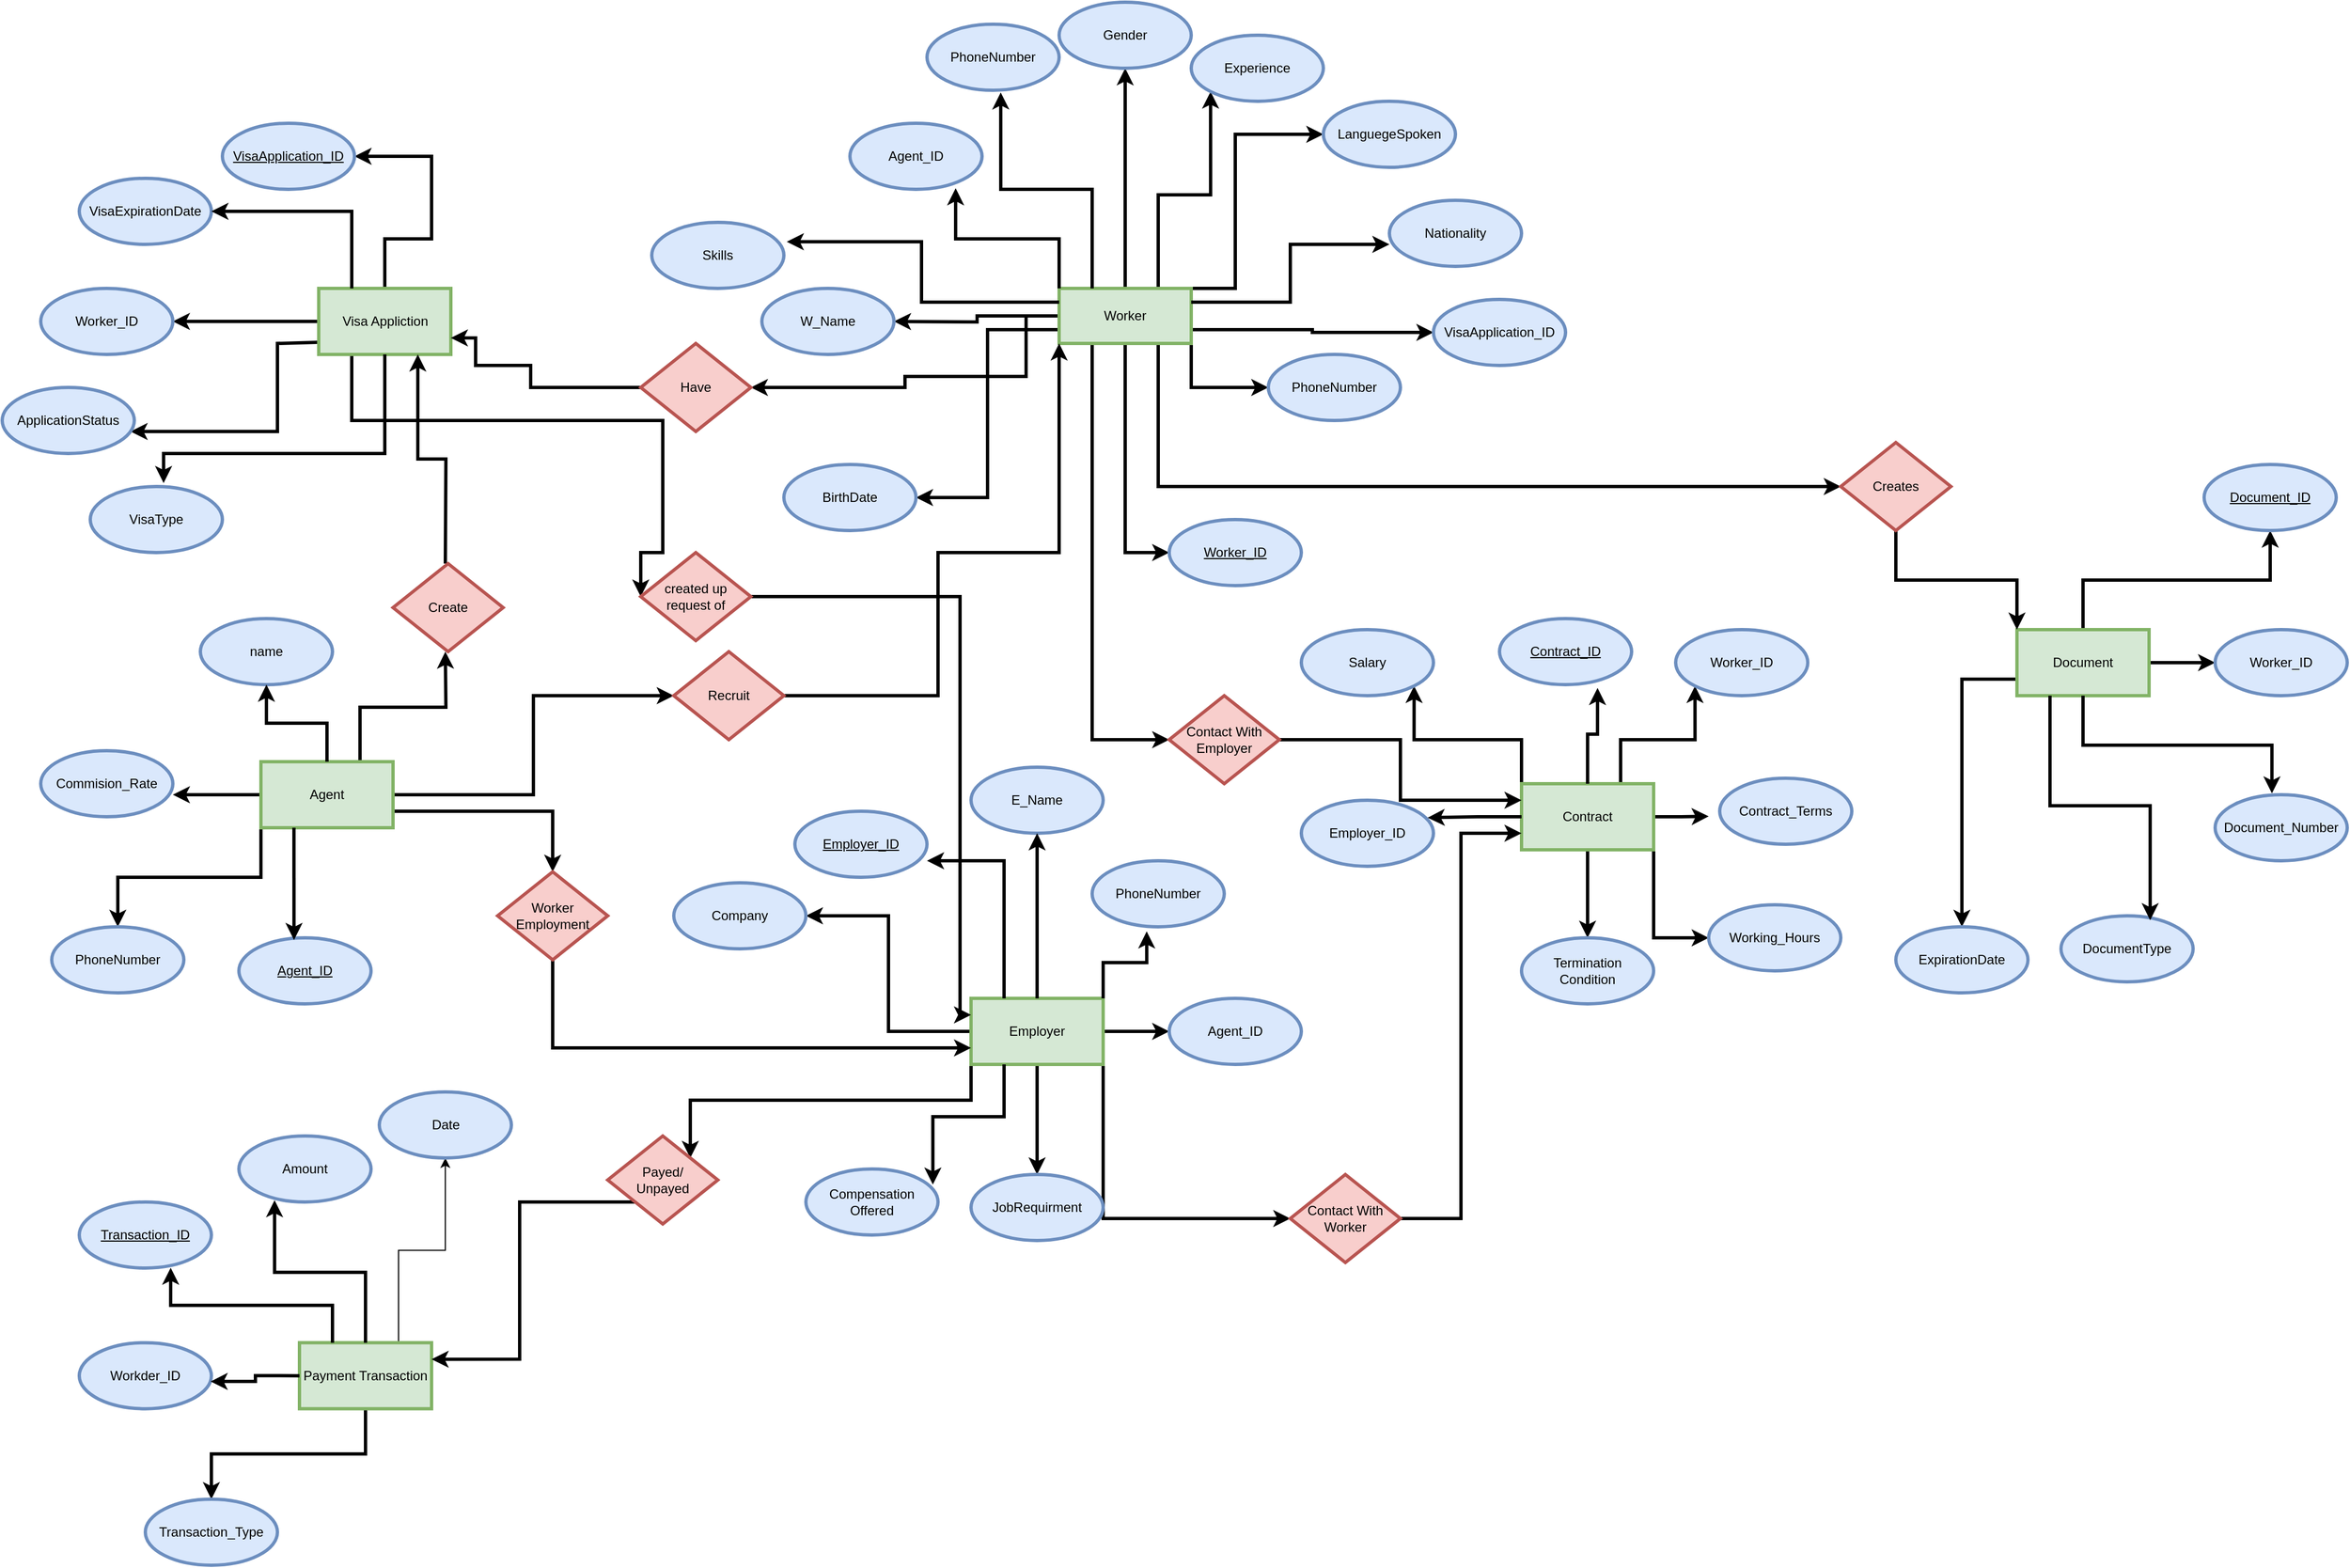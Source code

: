 <mxfile version="24.3.0" type="github">
  <diagram name="Page-1" id="C73sUpdHnXt16KP5BIeg">
    <mxGraphModel dx="3718" dy="2644" grid="1" gridSize="10" guides="1" tooltips="1" connect="1" arrows="1" fold="1" page="1" pageScale="1" pageWidth="850" pageHeight="1100" background="#FFFFFF" math="0" shadow="0">
      <root>
        <mxCell id="0" />
        <mxCell id="1" parent="0" />
        <mxCell id="xsKrtuF8R7khBSsW89uz-205" style="edgeStyle=orthogonalEdgeStyle;rounded=0;orthogonalLoop=1;jettySize=auto;html=1;exitX=0;exitY=0.5;exitDx=0;exitDy=0;strokeWidth=3;" parent="1" source="xsKrtuF8R7khBSsW89uz-209" edge="1">
          <mxGeometry relative="1" as="geometry">
            <mxPoint x="-665" y="-340" as="targetPoint" />
          </mxGeometry>
        </mxCell>
        <mxCell id="xsKrtuF8R7khBSsW89uz-206" style="edgeStyle=orthogonalEdgeStyle;rounded=0;orthogonalLoop=1;jettySize=auto;html=1;exitX=0;exitY=1;exitDx=0;exitDy=0;strokeWidth=3;" parent="1" source="xsKrtuF8R7khBSsW89uz-209" target="xsKrtuF8R7khBSsW89uz-213" edge="1">
          <mxGeometry relative="1" as="geometry" />
        </mxCell>
        <mxCell id="xsKrtuF8R7khBSsW89uz-207" style="edgeStyle=orthogonalEdgeStyle;rounded=0;orthogonalLoop=1;jettySize=auto;html=1;exitX=1;exitY=0.5;exitDx=0;exitDy=0;entryX=0;entryY=0.5;entryDx=0;entryDy=0;strokeWidth=3;" parent="1" source="xsKrtuF8R7khBSsW89uz-209" target="xsKrtuF8R7khBSsW89uz-292" edge="1">
          <mxGeometry relative="1" as="geometry" />
        </mxCell>
        <mxCell id="xsKrtuF8R7khBSsW89uz-208" style="edgeStyle=orthogonalEdgeStyle;rounded=0;orthogonalLoop=1;jettySize=auto;html=1;exitX=1;exitY=0.75;exitDx=0;exitDy=0;entryX=0.5;entryY=0;entryDx=0;entryDy=0;strokeWidth=3;" parent="1" source="xsKrtuF8R7khBSsW89uz-209" target="xsKrtuF8R7khBSsW89uz-298" edge="1">
          <mxGeometry relative="1" as="geometry">
            <Array as="points">
              <mxPoint x="-320" y="-325" />
            </Array>
          </mxGeometry>
        </mxCell>
        <mxCell id="OlxrNxgelEYZnxeivQdD-5" style="edgeStyle=orthogonalEdgeStyle;rounded=0;orthogonalLoop=1;jettySize=auto;html=1;exitX=0.75;exitY=0;exitDx=0;exitDy=0;entryX=0.5;entryY=1;entryDx=0;entryDy=0;strokeWidth=3;" parent="1" source="xsKrtuF8R7khBSsW89uz-209" edge="1">
          <mxGeometry relative="1" as="geometry">
            <mxPoint x="-417.5" y="-470.0" as="targetPoint" />
          </mxGeometry>
        </mxCell>
        <mxCell id="xsKrtuF8R7khBSsW89uz-209" value="Agent" style="rounded=0;whiteSpace=wrap;html=1;fillColor=#d5e8d4;strokeColor=#82b366;strokeWidth=3;" parent="1" vertex="1">
          <mxGeometry x="-585" y="-370" width="120" height="60" as="geometry" />
        </mxCell>
        <mxCell id="xsKrtuF8R7khBSsW89uz-210" value="&lt;u data-sider-select-id=&quot;717300a3-f976-493c-b033-5f2f5b808f56&quot;&gt;Agent_ID&lt;/u&gt;" style="ellipse;whiteSpace=wrap;html=1;fillColor=#dae8fc;strokeColor=#6c8ebf;strokeWidth=3;" parent="1" vertex="1">
          <mxGeometry x="-605" y="-210" width="120" height="60" as="geometry" />
        </mxCell>
        <mxCell id="xsKrtuF8R7khBSsW89uz-211" value="Commision_Rate" style="ellipse;whiteSpace=wrap;html=1;fillColor=#dae8fc;strokeColor=#6c8ebf;strokeWidth=3;" parent="1" vertex="1">
          <mxGeometry x="-785" y="-380" width="120" height="60" as="geometry" />
        </mxCell>
        <mxCell id="xsKrtuF8R7khBSsW89uz-212" value="name" style="ellipse;whiteSpace=wrap;html=1;fillColor=#dae8fc;strokeColor=#6c8ebf;strokeWidth=3;" parent="1" vertex="1">
          <mxGeometry x="-640" y="-500" width="120" height="60" as="geometry" />
        </mxCell>
        <mxCell id="xsKrtuF8R7khBSsW89uz-213" value="PhoneNumber" style="ellipse;whiteSpace=wrap;html=1;fillColor=#dae8fc;strokeColor=#6c8ebf;strokeWidth=3;" parent="1" vertex="1">
          <mxGeometry x="-775" y="-220" width="120" height="60" as="geometry" />
        </mxCell>
        <mxCell id="xsKrtuF8R7khBSsW89uz-214" style="edgeStyle=orthogonalEdgeStyle;rounded=0;orthogonalLoop=1;jettySize=auto;html=1;exitX=1;exitY=0.75;exitDx=0;exitDy=0;entryX=0;entryY=0.5;entryDx=0;entryDy=0;strokeWidth=3;" parent="1" source="xsKrtuF8R7khBSsW89uz-224" target="xsKrtuF8R7khBSsW89uz-234" edge="1">
          <mxGeometry relative="1" as="geometry" />
        </mxCell>
        <mxCell id="xsKrtuF8R7khBSsW89uz-216" style="edgeStyle=orthogonalEdgeStyle;rounded=0;orthogonalLoop=1;jettySize=auto;html=1;exitX=0.5;exitY=0;exitDx=0;exitDy=0;entryX=0.5;entryY=1;entryDx=0;entryDy=0;strokeWidth=3;" parent="1" source="xsKrtuF8R7khBSsW89uz-224" target="xsKrtuF8R7khBSsW89uz-227" edge="1">
          <mxGeometry relative="1" as="geometry" />
        </mxCell>
        <mxCell id="xsKrtuF8R7khBSsW89uz-217" style="edgeStyle=orthogonalEdgeStyle;rounded=0;orthogonalLoop=1;jettySize=auto;html=1;exitX=0.75;exitY=0;exitDx=0;exitDy=0;entryX=0;entryY=1;entryDx=0;entryDy=0;strokeWidth=3;" parent="1" source="xsKrtuF8R7khBSsW89uz-224" target="xsKrtuF8R7khBSsW89uz-231" edge="1">
          <mxGeometry relative="1" as="geometry" />
        </mxCell>
        <mxCell id="xsKrtuF8R7khBSsW89uz-218" style="edgeStyle=orthogonalEdgeStyle;rounded=0;orthogonalLoop=1;jettySize=auto;html=1;exitX=1;exitY=0;exitDx=0;exitDy=0;entryX=0;entryY=0.5;entryDx=0;entryDy=0;strokeWidth=3;" parent="1" source="xsKrtuF8R7khBSsW89uz-224" target="xsKrtuF8R7khBSsW89uz-235" edge="1">
          <mxGeometry relative="1" as="geometry">
            <Array as="points">
              <mxPoint x="300" y="-800" />
              <mxPoint x="300" y="-940" />
            </Array>
          </mxGeometry>
        </mxCell>
        <mxCell id="xsKrtuF8R7khBSsW89uz-219" style="edgeStyle=orthogonalEdgeStyle;rounded=0;orthogonalLoop=1;jettySize=auto;html=1;exitX=0;exitY=0.5;exitDx=0;exitDy=0;entryX=1;entryY=0.5;entryDx=0;entryDy=0;strokeWidth=3;" parent="1" source="xsKrtuF8R7khBSsW89uz-224" edge="1">
          <mxGeometry relative="1" as="geometry">
            <mxPoint x="-10.0" y="-770" as="targetPoint" />
          </mxGeometry>
        </mxCell>
        <mxCell id="xsKrtuF8R7khBSsW89uz-220" style="edgeStyle=orthogonalEdgeStyle;rounded=0;orthogonalLoop=1;jettySize=auto;html=1;exitX=0;exitY=0.75;exitDx=0;exitDy=0;entryX=1;entryY=0.5;entryDx=0;entryDy=0;strokeWidth=3;" parent="1" source="xsKrtuF8R7khBSsW89uz-224" target="xsKrtuF8R7khBSsW89uz-226" edge="1">
          <mxGeometry relative="1" as="geometry" />
        </mxCell>
        <mxCell id="xsKrtuF8R7khBSsW89uz-222" style="edgeStyle=orthogonalEdgeStyle;rounded=0;orthogonalLoop=1;jettySize=auto;html=1;exitX=0.5;exitY=1;exitDx=0;exitDy=0;entryX=0;entryY=0.5;entryDx=0;entryDy=0;strokeWidth=3;" parent="1" source="xsKrtuF8R7khBSsW89uz-224" target="xsKrtuF8R7khBSsW89uz-230" edge="1">
          <mxGeometry relative="1" as="geometry" />
        </mxCell>
        <mxCell id="xsKrtuF8R7khBSsW89uz-223" style="edgeStyle=orthogonalEdgeStyle;rounded=0;orthogonalLoop=1;jettySize=auto;html=1;exitX=0.25;exitY=1;exitDx=0;exitDy=0;entryX=0;entryY=0.5;entryDx=0;entryDy=0;strokeWidth=3;" parent="1" source="xsKrtuF8R7khBSsW89uz-224" target="xsKrtuF8R7khBSsW89uz-303" edge="1">
          <mxGeometry relative="1" as="geometry" />
        </mxCell>
        <mxCell id="OlxrNxgelEYZnxeivQdD-3" style="edgeStyle=orthogonalEdgeStyle;rounded=0;orthogonalLoop=1;jettySize=auto;html=1;exitX=0;exitY=0.5;exitDx=0;exitDy=0;entryX=1;entryY=0.5;entryDx=0;entryDy=0;strokeWidth=3;" parent="1" source="xsKrtuF8R7khBSsW89uz-224" edge="1">
          <mxGeometry relative="1" as="geometry">
            <Array as="points">
              <mxPoint x="110" y="-775" />
              <mxPoint x="110" y="-720" />
              <mxPoint y="-720" />
              <mxPoint y="-710" />
            </Array>
            <mxPoint x="-140" y="-710" as="targetPoint" />
          </mxGeometry>
        </mxCell>
        <mxCell id="m2KeVkSK9TtQox6yvd09-7" style="edgeStyle=orthogonalEdgeStyle;rounded=0;orthogonalLoop=1;jettySize=auto;html=1;exitX=0.75;exitY=1;exitDx=0;exitDy=0;entryX=0;entryY=0.5;entryDx=0;entryDy=0;strokeWidth=3;" edge="1" parent="1" source="xsKrtuF8R7khBSsW89uz-224" target="xsKrtuF8R7khBSsW89uz-294">
          <mxGeometry relative="1" as="geometry" />
        </mxCell>
        <mxCell id="m2KeVkSK9TtQox6yvd09-8" style="edgeStyle=orthogonalEdgeStyle;rounded=0;orthogonalLoop=1;jettySize=auto;html=1;exitX=1;exitY=1;exitDx=0;exitDy=0;entryX=0;entryY=0.5;entryDx=0;entryDy=0;strokeWidth=3;" edge="1" parent="1" source="xsKrtuF8R7khBSsW89uz-224" target="xsKrtuF8R7khBSsW89uz-233">
          <mxGeometry relative="1" as="geometry" />
        </mxCell>
        <mxCell id="xsKrtuF8R7khBSsW89uz-224" value="Worker" style="rounded=0;whiteSpace=wrap;html=1;fillColor=#d5e8d4;strokeColor=#82b366;strokeWidth=3;" parent="1" vertex="1">
          <mxGeometry x="140" y="-800" width="120" height="50" as="geometry" />
        </mxCell>
        <mxCell id="xsKrtuF8R7khBSsW89uz-225" value="W_Name" style="ellipse;whiteSpace=wrap;html=1;fillColor=#dae8fc;strokeColor=#6c8ebf;strokeWidth=3;" parent="1" vertex="1">
          <mxGeometry x="-130" y="-800" width="120" height="60" as="geometry" />
        </mxCell>
        <mxCell id="xsKrtuF8R7khBSsW89uz-226" value="BirthDate" style="ellipse;whiteSpace=wrap;html=1;fillColor=#dae8fc;strokeColor=#6c8ebf;strokeWidth=3;" parent="1" vertex="1">
          <mxGeometry x="-110" y="-640" width="120" height="60" as="geometry" />
        </mxCell>
        <mxCell id="xsKrtuF8R7khBSsW89uz-227" value="Gender" style="ellipse;whiteSpace=wrap;html=1;fillColor=#dae8fc;strokeColor=#6c8ebf;strokeWidth=3;" parent="1" vertex="1">
          <mxGeometry x="140" y="-1060" width="120" height="60" as="geometry" />
        </mxCell>
        <mxCell id="xsKrtuF8R7khBSsW89uz-228" value="PhoneNumber" style="ellipse;whiteSpace=wrap;html=1;fillColor=#dae8fc;strokeColor=#6c8ebf;strokeWidth=3;" parent="1" vertex="1">
          <mxGeometry x="20" y="-1040" width="120" height="60" as="geometry" />
        </mxCell>
        <mxCell id="xsKrtuF8R7khBSsW89uz-229" value="Nationality" style="ellipse;whiteSpace=wrap;html=1;fillColor=#dae8fc;strokeColor=#6c8ebf;strokeWidth=3;" parent="1" vertex="1">
          <mxGeometry x="440" y="-880" width="120" height="60" as="geometry" />
        </mxCell>
        <mxCell id="xsKrtuF8R7khBSsW89uz-230" value="&lt;u data-sider-select-id=&quot;36d310c6-cce7-4a95-9f82-bfc01e326d13&quot;&gt;Worker_ID&lt;/u&gt;" style="ellipse;whiteSpace=wrap;html=1;fillColor=#dae8fc;strokeColor=#6c8ebf;strokeWidth=3;" parent="1" vertex="1">
          <mxGeometry x="240" y="-590" width="120" height="60" as="geometry" />
        </mxCell>
        <mxCell id="xsKrtuF8R7khBSsW89uz-231" value="Experience" style="ellipse;whiteSpace=wrap;html=1;fillColor=#dae8fc;strokeColor=#6c8ebf;strokeWidth=3;" parent="1" vertex="1">
          <mxGeometry x="260" y="-1030" width="120" height="60" as="geometry" />
        </mxCell>
        <mxCell id="xsKrtuF8R7khBSsW89uz-232" value="Skills" style="ellipse;whiteSpace=wrap;html=1;fillColor=#dae8fc;strokeColor=#6c8ebf;strokeWidth=3;" parent="1" vertex="1">
          <mxGeometry x="-230" y="-860" width="120" height="60" as="geometry" />
        </mxCell>
        <mxCell id="xsKrtuF8R7khBSsW89uz-233" value="PhoneNumber" style="ellipse;whiteSpace=wrap;html=1;fillColor=#dae8fc;strokeColor=#6c8ebf;strokeWidth=3;" parent="1" vertex="1">
          <mxGeometry x="330" y="-740" width="120" height="60" as="geometry" />
        </mxCell>
        <mxCell id="xsKrtuF8R7khBSsW89uz-234" value="VisaApplication_ID" style="ellipse;whiteSpace=wrap;html=1;fillColor=#dae8fc;strokeColor=#6c8ebf;strokeWidth=3;" parent="1" vertex="1">
          <mxGeometry x="480" y="-790" width="120" height="60" as="geometry" />
        </mxCell>
        <mxCell id="xsKrtuF8R7khBSsW89uz-235" value="LanguegeSpoken" style="ellipse;whiteSpace=wrap;html=1;fillColor=#dae8fc;strokeColor=#6c8ebf;strokeWidth=3;" parent="1" vertex="1">
          <mxGeometry x="380" y="-970" width="120" height="60" as="geometry" />
        </mxCell>
        <mxCell id="xsKrtuF8R7khBSsW89uz-236" value="Agent_ID" style="ellipse;whiteSpace=wrap;html=1;fillColor=#dae8fc;strokeColor=#6c8ebf;strokeWidth=3;" parent="1" vertex="1">
          <mxGeometry x="-50" y="-950" width="120" height="60" as="geometry" />
        </mxCell>
        <mxCell id="xsKrtuF8R7khBSsW89uz-237" style="edgeStyle=orthogonalEdgeStyle;rounded=0;orthogonalLoop=1;jettySize=auto;html=1;exitX=0.5;exitY=1;exitDx=0;exitDy=0;strokeWidth=3;" parent="1" source="xsKrtuF8R7khBSsW89uz-240" edge="1">
          <mxGeometry relative="1" as="geometry">
            <mxPoint x="120" y="5" as="targetPoint" />
          </mxGeometry>
        </mxCell>
        <mxCell id="xsKrtuF8R7khBSsW89uz-238" style="edgeStyle=orthogonalEdgeStyle;rounded=0;orthogonalLoop=1;jettySize=auto;html=1;exitX=1;exitY=0.5;exitDx=0;exitDy=0;entryX=0;entryY=0.5;entryDx=0;entryDy=0;strokeWidth=3;" parent="1" source="xsKrtuF8R7khBSsW89uz-240" target="xsKrtuF8R7khBSsW89uz-247" edge="1">
          <mxGeometry relative="1" as="geometry" />
        </mxCell>
        <mxCell id="xsKrtuF8R7khBSsW89uz-321" style="edgeStyle=orthogonalEdgeStyle;rounded=0;orthogonalLoop=1;jettySize=auto;html=1;exitX=0;exitY=1;exitDx=0;exitDy=0;entryX=1;entryY=0;entryDx=0;entryDy=0;strokeWidth=3;" parent="1" source="xsKrtuF8R7khBSsW89uz-240" target="xsKrtuF8R7khBSsW89uz-319" edge="1">
          <mxGeometry relative="1" as="geometry" />
        </mxCell>
        <mxCell id="m2KeVkSK9TtQox6yvd09-1" style="edgeStyle=orthogonalEdgeStyle;rounded=0;orthogonalLoop=1;jettySize=auto;html=1;exitX=1;exitY=1;exitDx=0;exitDy=0;entryX=0;entryY=0.5;entryDx=0;entryDy=0;strokeWidth=3;" edge="1" parent="1" source="xsKrtuF8R7khBSsW89uz-240" target="xsKrtuF8R7khBSsW89uz-301">
          <mxGeometry relative="1" as="geometry" />
        </mxCell>
        <mxCell id="m2KeVkSK9TtQox6yvd09-4" style="edgeStyle=orthogonalEdgeStyle;rounded=0;orthogonalLoop=1;jettySize=auto;html=1;exitX=0;exitY=0.5;exitDx=0;exitDy=0;entryX=1;entryY=0.5;entryDx=0;entryDy=0;strokeWidth=3;" edge="1" parent="1" source="xsKrtuF8R7khBSsW89uz-240" target="xsKrtuF8R7khBSsW89uz-242">
          <mxGeometry relative="1" as="geometry" />
        </mxCell>
        <mxCell id="xsKrtuF8R7khBSsW89uz-240" value="Employer" style="rounded=0;whiteSpace=wrap;html=1;fillColor=#d5e8d4;strokeColor=#82b366;strokeWidth=3;" parent="1" vertex="1">
          <mxGeometry x="60" y="-155" width="120" height="60" as="geometry" />
        </mxCell>
        <mxCell id="xsKrtuF8R7khBSsW89uz-241" value="&lt;u data-sider-select-id=&quot;23e8c111-15bc-4141-a7d1-3e83173d41f5&quot;&gt;Employer_ID&lt;/u&gt;" style="ellipse;whiteSpace=wrap;html=1;fillColor=#dae8fc;strokeColor=#6c8ebf;strokeWidth=3;" parent="1" vertex="1">
          <mxGeometry x="-100" y="-325" width="120" height="60" as="geometry" />
        </mxCell>
        <mxCell id="xsKrtuF8R7khBSsW89uz-242" value="Company" style="ellipse;whiteSpace=wrap;html=1;fillColor=#dae8fc;strokeColor=#6c8ebf;strokeWidth=3;" parent="1" vertex="1">
          <mxGeometry x="-210" y="-260" width="120" height="60" as="geometry" />
        </mxCell>
        <mxCell id="xsKrtuF8R7khBSsW89uz-243" value="PhoneNumber" style="ellipse;whiteSpace=wrap;html=1;fillColor=#dae8fc;strokeColor=#6c8ebf;strokeWidth=3;" parent="1" vertex="1">
          <mxGeometry x="170" y="-280" width="120" height="60" as="geometry" />
        </mxCell>
        <mxCell id="xsKrtuF8R7khBSsW89uz-244" value="E_Name" style="ellipse;whiteSpace=wrap;html=1;fillColor=#dae8fc;strokeColor=#6c8ebf;strokeWidth=3;" parent="1" vertex="1">
          <mxGeometry x="60" y="-365" width="120" height="60" as="geometry" />
        </mxCell>
        <mxCell id="xsKrtuF8R7khBSsW89uz-245" value="Compensation Offered" style="ellipse;whiteSpace=wrap;html=1;fillColor=#dae8fc;strokeColor=#6c8ebf;strokeWidth=3;" parent="1" vertex="1">
          <mxGeometry x="-90" width="120" height="60" as="geometry" />
        </mxCell>
        <mxCell id="xsKrtuF8R7khBSsW89uz-246" value="JobRequirment" style="ellipse;whiteSpace=wrap;html=1;fillColor=#dae8fc;strokeColor=#6c8ebf;strokeWidth=3;" parent="1" vertex="1">
          <mxGeometry x="60" y="5" width="120" height="60" as="geometry" />
        </mxCell>
        <mxCell id="xsKrtuF8R7khBSsW89uz-247" value="Agent_ID" style="ellipse;whiteSpace=wrap;html=1;fillColor=#dae8fc;strokeColor=#6c8ebf;strokeWidth=3;" parent="1" vertex="1">
          <mxGeometry x="240" y="-155" width="120" height="60" as="geometry" />
        </mxCell>
        <mxCell id="xsKrtuF8R7khBSsW89uz-248" style="edgeStyle=orthogonalEdgeStyle;rounded=0;orthogonalLoop=1;jettySize=auto;html=1;exitX=0.5;exitY=1;exitDx=0;exitDy=0;strokeWidth=3;" parent="1" source="xsKrtuF8R7khBSsW89uz-252" target="xsKrtuF8R7khBSsW89uz-259" edge="1">
          <mxGeometry relative="1" as="geometry" />
        </mxCell>
        <mxCell id="xsKrtuF8R7khBSsW89uz-249" style="edgeStyle=orthogonalEdgeStyle;rounded=0;orthogonalLoop=1;jettySize=auto;html=1;exitX=0.75;exitY=0;exitDx=0;exitDy=0;entryX=0;entryY=1;entryDx=0;entryDy=0;strokeWidth=3;" parent="1" source="xsKrtuF8R7khBSsW89uz-252" target="xsKrtuF8R7khBSsW89uz-255" edge="1">
          <mxGeometry relative="1" as="geometry" />
        </mxCell>
        <mxCell id="xsKrtuF8R7khBSsW89uz-250" style="edgeStyle=orthogonalEdgeStyle;rounded=0;orthogonalLoop=1;jettySize=auto;html=1;exitX=0;exitY=0;exitDx=0;exitDy=0;entryX=1;entryY=1;entryDx=0;entryDy=0;strokeWidth=3;" parent="1" source="xsKrtuF8R7khBSsW89uz-252" target="xsKrtuF8R7khBSsW89uz-257" edge="1">
          <mxGeometry relative="1" as="geometry" />
        </mxCell>
        <mxCell id="xsKrtuF8R7khBSsW89uz-251" style="edgeStyle=orthogonalEdgeStyle;rounded=0;orthogonalLoop=1;jettySize=auto;html=1;exitX=1;exitY=0.5;exitDx=0;exitDy=0;strokeWidth=3;" parent="1" source="xsKrtuF8R7khBSsW89uz-252" edge="1">
          <mxGeometry relative="1" as="geometry">
            <mxPoint x="730" y="-320.353" as="targetPoint" />
          </mxGeometry>
        </mxCell>
        <mxCell id="xsKrtuF8R7khBSsW89uz-324" style="edgeStyle=orthogonalEdgeStyle;rounded=0;orthogonalLoop=1;jettySize=auto;html=1;exitX=1;exitY=1;exitDx=0;exitDy=0;entryX=0;entryY=0.5;entryDx=0;entryDy=0;strokeWidth=3;" parent="1" source="xsKrtuF8R7khBSsW89uz-252" target="xsKrtuF8R7khBSsW89uz-258" edge="1">
          <mxGeometry relative="1" as="geometry" />
        </mxCell>
        <mxCell id="xsKrtuF8R7khBSsW89uz-252" value="Contract" style="rounded=0;whiteSpace=wrap;html=1;fillColor=#d5e8d4;strokeColor=#82b366;strokeWidth=3;" parent="1" vertex="1">
          <mxGeometry x="560" y="-350" width="120" height="60" as="geometry" />
        </mxCell>
        <mxCell id="xsKrtuF8R7khBSsW89uz-253" value="&lt;u data-sider-select-id=&quot;6358ed8e-4f7c-4cbd-963f-a621c6542ef9&quot;&gt;Contract_ID&lt;/u&gt;" style="ellipse;whiteSpace=wrap;html=1;fillColor=#dae8fc;strokeColor=#6c8ebf;strokeWidth=3;" parent="1" vertex="1">
          <mxGeometry x="540" y="-500" width="120" height="60" as="geometry" />
        </mxCell>
        <mxCell id="xsKrtuF8R7khBSsW89uz-254" value="Contract_Terms" style="ellipse;whiteSpace=wrap;html=1;fillColor=#dae8fc;strokeColor=#6c8ebf;strokeWidth=3;" parent="1" vertex="1">
          <mxGeometry x="740" y="-355" width="120" height="60" as="geometry" />
        </mxCell>
        <mxCell id="xsKrtuF8R7khBSsW89uz-255" value="Worker_ID" style="ellipse;whiteSpace=wrap;html=1;fillColor=#dae8fc;strokeColor=#6c8ebf;strokeWidth=3;" parent="1" vertex="1">
          <mxGeometry x="700" y="-490" width="120" height="60" as="geometry" />
        </mxCell>
        <mxCell id="xsKrtuF8R7khBSsW89uz-256" value="Employer_ID" style="ellipse;whiteSpace=wrap;html=1;fillColor=#dae8fc;strokeColor=#6c8ebf;strokeWidth=3;" parent="1" vertex="1">
          <mxGeometry x="360" y="-335" width="120" height="60" as="geometry" />
        </mxCell>
        <mxCell id="xsKrtuF8R7khBSsW89uz-257" value="Salary" style="ellipse;whiteSpace=wrap;html=1;fillColor=#dae8fc;strokeColor=#6c8ebf;strokeWidth=3;" parent="1" vertex="1">
          <mxGeometry x="360" y="-490" width="120" height="60" as="geometry" />
        </mxCell>
        <mxCell id="xsKrtuF8R7khBSsW89uz-258" value="Working_Hours" style="ellipse;whiteSpace=wrap;html=1;fillColor=#dae8fc;strokeColor=#6c8ebf;strokeWidth=3;" parent="1" vertex="1">
          <mxGeometry x="730" y="-240" width="120" height="60" as="geometry" />
        </mxCell>
        <mxCell id="xsKrtuF8R7khBSsW89uz-259" value="Termination&lt;br&gt;Condition" style="ellipse;whiteSpace=wrap;html=1;fillColor=#dae8fc;strokeColor=#6c8ebf;strokeWidth=3;" parent="1" vertex="1">
          <mxGeometry x="560" y="-210" width="120" height="60" as="geometry" />
        </mxCell>
        <mxCell id="xsKrtuF8R7khBSsW89uz-260" style="edgeStyle=orthogonalEdgeStyle;rounded=0;orthogonalLoop=1;jettySize=auto;html=1;exitX=0.5;exitY=0;exitDx=0;exitDy=0;entryX=0.5;entryY=1;entryDx=0;entryDy=0;strokeWidth=3;" parent="1" source="xsKrtuF8R7khBSsW89uz-263" target="xsKrtuF8R7khBSsW89uz-268" edge="1">
          <mxGeometry relative="1" as="geometry" />
        </mxCell>
        <mxCell id="xsKrtuF8R7khBSsW89uz-261" style="edgeStyle=orthogonalEdgeStyle;rounded=0;orthogonalLoop=1;jettySize=auto;html=1;exitX=1;exitY=0.5;exitDx=0;exitDy=0;entryX=0;entryY=0.5;entryDx=0;entryDy=0;strokeWidth=3;" parent="1" source="xsKrtuF8R7khBSsW89uz-263" target="xsKrtuF8R7khBSsW89uz-264" edge="1">
          <mxGeometry relative="1" as="geometry" />
        </mxCell>
        <mxCell id="xsKrtuF8R7khBSsW89uz-262" style="edgeStyle=orthogonalEdgeStyle;rounded=0;orthogonalLoop=1;jettySize=auto;html=1;exitX=0;exitY=0.75;exitDx=0;exitDy=0;strokeWidth=3;" parent="1" source="xsKrtuF8R7khBSsW89uz-263" target="xsKrtuF8R7khBSsW89uz-267" edge="1">
          <mxGeometry relative="1" as="geometry" />
        </mxCell>
        <mxCell id="xsKrtuF8R7khBSsW89uz-263" value="Document" style="rounded=0;whiteSpace=wrap;html=1;fillColor=#d5e8d4;strokeColor=#82b366;strokeWidth=3;" parent="1" vertex="1">
          <mxGeometry x="1010" y="-490" width="120" height="60" as="geometry" />
        </mxCell>
        <mxCell id="xsKrtuF8R7khBSsW89uz-264" value="Worker_ID" style="ellipse;whiteSpace=wrap;html=1;fillColor=#dae8fc;strokeColor=#6c8ebf;strokeWidth=3;" parent="1" vertex="1">
          <mxGeometry x="1190" y="-490" width="120" height="60" as="geometry" />
        </mxCell>
        <mxCell id="xsKrtuF8R7khBSsW89uz-265" value="DocumentType" style="ellipse;whiteSpace=wrap;html=1;fillColor=#dae8fc;strokeColor=#6c8ebf;strokeWidth=3;" parent="1" vertex="1">
          <mxGeometry x="1050" y="-230" width="120" height="60" as="geometry" />
        </mxCell>
        <mxCell id="xsKrtuF8R7khBSsW89uz-266" value="Document_Number" style="ellipse;whiteSpace=wrap;html=1;fillColor=#dae8fc;strokeColor=#6c8ebf;strokeWidth=3;" parent="1" vertex="1">
          <mxGeometry x="1190" y="-340" width="120" height="60" as="geometry" />
        </mxCell>
        <mxCell id="xsKrtuF8R7khBSsW89uz-267" value="ExpirationDate" style="ellipse;whiteSpace=wrap;html=1;fillColor=#dae8fc;strokeColor=#6c8ebf;strokeWidth=3;" parent="1" vertex="1">
          <mxGeometry x="900" y="-220" width="120" height="60" as="geometry" />
        </mxCell>
        <mxCell id="xsKrtuF8R7khBSsW89uz-268" value="&lt;u data-sider-select-id=&quot;a00ba6b8-f869-4f7d-a8ca-a27f68c9212b&quot;&gt;Document_ID&lt;/u&gt;" style="ellipse;whiteSpace=wrap;html=1;fillColor=#dae8fc;strokeColor=#6c8ebf;strokeWidth=3;" parent="1" vertex="1">
          <mxGeometry x="1180" y="-640" width="120" height="60" as="geometry" />
        </mxCell>
        <mxCell id="xsKrtuF8R7khBSsW89uz-269" style="edgeStyle=orthogonalEdgeStyle;rounded=0;orthogonalLoop=1;jettySize=auto;html=1;exitX=0.25;exitY=1;exitDx=0;exitDy=0;entryX=0.675;entryY=0.067;entryDx=0;entryDy=0;entryPerimeter=0;strokeWidth=3;" parent="1" source="xsKrtuF8R7khBSsW89uz-263" target="xsKrtuF8R7khBSsW89uz-265" edge="1">
          <mxGeometry relative="1" as="geometry" />
        </mxCell>
        <mxCell id="xsKrtuF8R7khBSsW89uz-270" style="edgeStyle=orthogonalEdgeStyle;rounded=0;orthogonalLoop=1;jettySize=auto;html=1;exitX=0.5;exitY=0;exitDx=0;exitDy=0;entryX=0.742;entryY=1.05;entryDx=0;entryDy=0;entryPerimeter=0;strokeWidth=3;" parent="1" source="xsKrtuF8R7khBSsW89uz-252" target="xsKrtuF8R7khBSsW89uz-253" edge="1">
          <mxGeometry relative="1" as="geometry" />
        </mxCell>
        <mxCell id="xsKrtuF8R7khBSsW89uz-271" style="edgeStyle=orthogonalEdgeStyle;rounded=0;orthogonalLoop=1;jettySize=auto;html=1;exitX=0;exitY=0;exitDx=0;exitDy=0;entryX=0.8;entryY=0.983;entryDx=0;entryDy=0;entryPerimeter=0;strokeWidth=3;" parent="1" source="xsKrtuF8R7khBSsW89uz-224" target="xsKrtuF8R7khBSsW89uz-236" edge="1">
          <mxGeometry relative="1" as="geometry" />
        </mxCell>
        <mxCell id="xsKrtuF8R7khBSsW89uz-272" style="edgeStyle=orthogonalEdgeStyle;rounded=0;orthogonalLoop=1;jettySize=auto;html=1;exitX=0.25;exitY=0;exitDx=0;exitDy=0;entryX=0.558;entryY=1.033;entryDx=0;entryDy=0;entryPerimeter=0;strokeWidth=3;" parent="1" source="xsKrtuF8R7khBSsW89uz-224" target="xsKrtuF8R7khBSsW89uz-228" edge="1">
          <mxGeometry relative="1" as="geometry" />
        </mxCell>
        <mxCell id="xsKrtuF8R7khBSsW89uz-273" style="edgeStyle=orthogonalEdgeStyle;rounded=0;orthogonalLoop=1;jettySize=auto;html=1;exitX=1;exitY=0.25;exitDx=0;exitDy=0;entryX=0;entryY=0.667;entryDx=0;entryDy=0;entryPerimeter=0;strokeWidth=3;" parent="1" source="xsKrtuF8R7khBSsW89uz-224" target="xsKrtuF8R7khBSsW89uz-229" edge="1">
          <mxGeometry relative="1" as="geometry" />
        </mxCell>
        <mxCell id="xsKrtuF8R7khBSsW89uz-275" style="edgeStyle=orthogonalEdgeStyle;rounded=0;orthogonalLoop=1;jettySize=auto;html=1;exitX=0.5;exitY=0;exitDx=0;exitDy=0;strokeWidth=3;" parent="1" source="xsKrtuF8R7khBSsW89uz-240" target="xsKrtuF8R7khBSsW89uz-244" edge="1">
          <mxGeometry relative="1" as="geometry">
            <mxPoint x="120.04" y="-280.02" as="targetPoint" />
          </mxGeometry>
        </mxCell>
        <mxCell id="xsKrtuF8R7khBSsW89uz-276" style="edgeStyle=orthogonalEdgeStyle;rounded=0;orthogonalLoop=1;jettySize=auto;html=1;exitX=0.25;exitY=0;exitDx=0;exitDy=0;entryX=1;entryY=0.75;entryDx=0;entryDy=0;entryPerimeter=0;strokeWidth=3;" parent="1" source="xsKrtuF8R7khBSsW89uz-240" target="xsKrtuF8R7khBSsW89uz-241" edge="1">
          <mxGeometry relative="1" as="geometry" />
        </mxCell>
        <mxCell id="xsKrtuF8R7khBSsW89uz-277" style="edgeStyle=orthogonalEdgeStyle;rounded=0;orthogonalLoop=1;jettySize=auto;html=1;exitX=0.5;exitY=0;exitDx=0;exitDy=0;entryX=0.5;entryY=1;entryDx=0;entryDy=0;strokeWidth=3;" parent="1" source="xsKrtuF8R7khBSsW89uz-209" target="xsKrtuF8R7khBSsW89uz-212" edge="1">
          <mxGeometry relative="1" as="geometry">
            <mxPoint x="-524.96" y="-430" as="targetPoint" />
          </mxGeometry>
        </mxCell>
        <mxCell id="xsKrtuF8R7khBSsW89uz-278" style="edgeStyle=orthogonalEdgeStyle;rounded=0;orthogonalLoop=1;jettySize=auto;html=1;exitX=0.25;exitY=1;exitDx=0;exitDy=0;entryX=0.417;entryY=0.033;entryDx=0;entryDy=0;entryPerimeter=0;strokeWidth=3;" parent="1" source="xsKrtuF8R7khBSsW89uz-209" target="xsKrtuF8R7khBSsW89uz-210" edge="1">
          <mxGeometry relative="1" as="geometry" />
        </mxCell>
        <mxCell id="xsKrtuF8R7khBSsW89uz-279" style="edgeStyle=orthogonalEdgeStyle;rounded=0;orthogonalLoop=1;jettySize=auto;html=1;exitX=0.5;exitY=1;exitDx=0;exitDy=0;entryX=0.5;entryY=0;entryDx=0;entryDy=0;strokeWidth=3;" parent="1" source="xsKrtuF8R7khBSsW89uz-281" target="xsKrtuF8R7khBSsW89uz-282" edge="1">
          <mxGeometry relative="1" as="geometry">
            <mxPoint x="-489.69" y="267.82" as="targetPoint" />
          </mxGeometry>
        </mxCell>
        <mxCell id="m2KeVkSK9TtQox6yvd09-6" style="edgeStyle=orthogonalEdgeStyle;rounded=0;orthogonalLoop=1;jettySize=auto;html=1;exitX=0.75;exitY=0;exitDx=0;exitDy=0;entryX=0.5;entryY=1;entryDx=0;entryDy=0;" edge="1" parent="1" source="xsKrtuF8R7khBSsW89uz-281" target="m2KeVkSK9TtQox6yvd09-5">
          <mxGeometry relative="1" as="geometry" />
        </mxCell>
        <mxCell id="xsKrtuF8R7khBSsW89uz-281" value="Payment Transaction" style="rounded=0;whiteSpace=wrap;html=1;fillColor=#d5e8d4;strokeColor=#82b366;strokeWidth=3;" parent="1" vertex="1">
          <mxGeometry x="-550" y="157.82" width="120" height="60" as="geometry" />
        </mxCell>
        <mxCell id="xsKrtuF8R7khBSsW89uz-282" value="Transaction_Type" style="ellipse;whiteSpace=wrap;html=1;fillColor=#dae8fc;strokeColor=#6c8ebf;strokeWidth=3;" parent="1" vertex="1">
          <mxGeometry x="-690" y="300.0" width="120" height="60" as="geometry" />
        </mxCell>
        <mxCell id="xsKrtuF8R7khBSsW89uz-283" value="Workder_ID" style="ellipse;whiteSpace=wrap;html=1;fillColor=#dae8fc;strokeColor=#6c8ebf;strokeWidth=3;" parent="1" vertex="1">
          <mxGeometry x="-750" y="157.82" width="120" height="60" as="geometry" />
        </mxCell>
        <mxCell id="xsKrtuF8R7khBSsW89uz-285" value="&lt;u data-sider-select-id=&quot;44159ea1-d267-41ae-8280-f90725d608b9&quot;&gt;Transaction_ID&lt;/u&gt;" style="ellipse;whiteSpace=wrap;html=1;fillColor=#dae8fc;strokeColor=#6c8ebf;strokeWidth=3;" parent="1" vertex="1">
          <mxGeometry x="-750" y="30.0" width="120" height="60" as="geometry" />
        </mxCell>
        <mxCell id="xsKrtuF8R7khBSsW89uz-286" value="Amount" style="ellipse;whiteSpace=wrap;html=1;fillColor=#dae8fc;strokeColor=#6c8ebf;strokeWidth=3;" parent="1" vertex="1">
          <mxGeometry x="-605" y="-30.0" width="120" height="60" as="geometry" />
        </mxCell>
        <mxCell id="xsKrtuF8R7khBSsW89uz-287" style="edgeStyle=orthogonalEdgeStyle;rounded=0;orthogonalLoop=1;jettySize=auto;html=1;exitX=0;exitY=0.5;exitDx=0;exitDy=0;entryX=0.994;entryY=0.587;entryDx=0;entryDy=0;entryPerimeter=0;strokeWidth=3;" parent="1" source="xsKrtuF8R7khBSsW89uz-281" target="xsKrtuF8R7khBSsW89uz-283" edge="1">
          <mxGeometry relative="1" as="geometry" />
        </mxCell>
        <mxCell id="xsKrtuF8R7khBSsW89uz-288" style="edgeStyle=orthogonalEdgeStyle;rounded=0;orthogonalLoop=1;jettySize=auto;html=1;exitX=0.25;exitY=0;exitDx=0;exitDy=0;entryX=0.692;entryY=0.995;entryDx=0;entryDy=0;entryPerimeter=0;strokeWidth=3;" parent="1" source="xsKrtuF8R7khBSsW89uz-281" target="xsKrtuF8R7khBSsW89uz-285" edge="1">
          <mxGeometry relative="1" as="geometry" />
        </mxCell>
        <mxCell id="xsKrtuF8R7khBSsW89uz-289" style="edgeStyle=orthogonalEdgeStyle;rounded=0;orthogonalLoop=1;jettySize=auto;html=1;exitX=0.5;exitY=0;exitDx=0;exitDy=0;entryX=0.27;entryY=0.972;entryDx=0;entryDy=0;entryPerimeter=0;strokeWidth=3;" parent="1" source="xsKrtuF8R7khBSsW89uz-281" target="xsKrtuF8R7khBSsW89uz-286" edge="1">
          <mxGeometry relative="1" as="geometry" />
        </mxCell>
        <mxCell id="xsKrtuF8R7khBSsW89uz-291" style="edgeStyle=orthogonalEdgeStyle;rounded=0;orthogonalLoop=1;jettySize=auto;html=1;exitX=1;exitY=0.5;exitDx=0;exitDy=0;entryX=0;entryY=1;entryDx=0;entryDy=0;strokeWidth=3;" parent="1" source="xsKrtuF8R7khBSsW89uz-292" target="xsKrtuF8R7khBSsW89uz-224" edge="1">
          <mxGeometry relative="1" as="geometry">
            <Array as="points">
              <mxPoint x="30" y="-430" />
              <mxPoint x="30" y="-560" />
              <mxPoint x="140" y="-560" />
            </Array>
          </mxGeometry>
        </mxCell>
        <mxCell id="xsKrtuF8R7khBSsW89uz-292" value="Recruit" style="rhombus;whiteSpace=wrap;html=1;fillColor=#f8cecc;strokeColor=#b85450;strokeWidth=3;" parent="1" vertex="1">
          <mxGeometry x="-210" y="-470" width="100" height="80" as="geometry" />
        </mxCell>
        <mxCell id="xsKrtuF8R7khBSsW89uz-293" style="edgeStyle=orthogonalEdgeStyle;rounded=0;orthogonalLoop=1;jettySize=auto;html=1;exitX=0.5;exitY=1;exitDx=0;exitDy=0;entryX=0;entryY=0;entryDx=0;entryDy=0;strokeWidth=3;" parent="1" source="xsKrtuF8R7khBSsW89uz-294" target="xsKrtuF8R7khBSsW89uz-263" edge="1">
          <mxGeometry relative="1" as="geometry" />
        </mxCell>
        <mxCell id="xsKrtuF8R7khBSsW89uz-294" value="Creates" style="rhombus;whiteSpace=wrap;html=1;fillColor=#f8cecc;strokeColor=#b85450;strokeWidth=3;" parent="1" vertex="1">
          <mxGeometry x="850" y="-660" width="100" height="80" as="geometry" />
        </mxCell>
        <mxCell id="xsKrtuF8R7khBSsW89uz-295" style="edgeStyle=orthogonalEdgeStyle;rounded=0;orthogonalLoop=1;jettySize=auto;html=1;exitX=0.5;exitY=1;exitDx=0;exitDy=0;entryX=0.43;entryY=-0.02;entryDx=0;entryDy=0;entryPerimeter=0;strokeWidth=3;" parent="1" source="xsKrtuF8R7khBSsW89uz-263" target="xsKrtuF8R7khBSsW89uz-266" edge="1">
          <mxGeometry relative="1" as="geometry" />
        </mxCell>
        <mxCell id="xsKrtuF8R7khBSsW89uz-296" style="edgeStyle=orthogonalEdgeStyle;rounded=0;orthogonalLoop=1;jettySize=auto;html=1;exitX=0;exitY=0.5;exitDx=0;exitDy=0;entryX=0.956;entryY=0.264;entryDx=0;entryDy=0;entryPerimeter=0;strokeWidth=3;" parent="1" source="xsKrtuF8R7khBSsW89uz-252" target="xsKrtuF8R7khBSsW89uz-256" edge="1">
          <mxGeometry relative="1" as="geometry" />
        </mxCell>
        <mxCell id="xsKrtuF8R7khBSsW89uz-297" style="edgeStyle=orthogonalEdgeStyle;rounded=0;orthogonalLoop=1;jettySize=auto;html=1;exitX=0.5;exitY=1;exitDx=0;exitDy=0;entryX=0;entryY=0.75;entryDx=0;entryDy=0;strokeWidth=3;" parent="1" source="xsKrtuF8R7khBSsW89uz-298" target="xsKrtuF8R7khBSsW89uz-240" edge="1">
          <mxGeometry relative="1" as="geometry" />
        </mxCell>
        <mxCell id="xsKrtuF8R7khBSsW89uz-298" value="Worker Employment" style="rhombus;whiteSpace=wrap;html=1;fillColor=#f8cecc;strokeColor=#b85450;strokeWidth=3;" parent="1" vertex="1">
          <mxGeometry x="-370" y="-270" width="100" height="80" as="geometry" />
        </mxCell>
        <mxCell id="xsKrtuF8R7khBSsW89uz-299" style="edgeStyle=orthogonalEdgeStyle;rounded=0;orthogonalLoop=1;jettySize=auto;html=1;exitX=1;exitY=0;exitDx=0;exitDy=0;entryX=0.413;entryY=1.069;entryDx=0;entryDy=0;entryPerimeter=0;strokeWidth=3;" parent="1" source="xsKrtuF8R7khBSsW89uz-240" target="xsKrtuF8R7khBSsW89uz-243" edge="1">
          <mxGeometry relative="1" as="geometry" />
        </mxCell>
        <mxCell id="xsKrtuF8R7khBSsW89uz-300" style="edgeStyle=orthogonalEdgeStyle;rounded=0;orthogonalLoop=1;jettySize=auto;html=1;exitX=1;exitY=0.5;exitDx=0;exitDy=0;entryX=0;entryY=0.75;entryDx=0;entryDy=0;strokeWidth=3;" parent="1" source="xsKrtuF8R7khBSsW89uz-301" target="xsKrtuF8R7khBSsW89uz-252" edge="1">
          <mxGeometry relative="1" as="geometry" />
        </mxCell>
        <mxCell id="xsKrtuF8R7khBSsW89uz-301" value="Contact With&lt;br&gt;Worker" style="rhombus;whiteSpace=wrap;html=1;fillColor=#f8cecc;strokeColor=#b85450;strokeWidth=3;" parent="1" vertex="1">
          <mxGeometry x="350" y="5" width="100" height="80" as="geometry" />
        </mxCell>
        <mxCell id="xsKrtuF8R7khBSsW89uz-302" style="edgeStyle=orthogonalEdgeStyle;rounded=0;orthogonalLoop=1;jettySize=auto;html=1;exitX=1;exitY=0.5;exitDx=0;exitDy=0;entryX=0;entryY=0.25;entryDx=0;entryDy=0;strokeWidth=3;" parent="1" source="xsKrtuF8R7khBSsW89uz-303" target="xsKrtuF8R7khBSsW89uz-252" edge="1">
          <mxGeometry relative="1" as="geometry" />
        </mxCell>
        <mxCell id="xsKrtuF8R7khBSsW89uz-303" value="Contact With&lt;br&gt;Employer" style="rhombus;whiteSpace=wrap;html=1;fillColor=#f8cecc;strokeColor=#b85450;strokeWidth=3;" parent="1" vertex="1">
          <mxGeometry x="240" y="-430" width="100" height="80" as="geometry" />
        </mxCell>
        <mxCell id="xsKrtuF8R7khBSsW89uz-304" style="edgeStyle=orthogonalEdgeStyle;rounded=0;orthogonalLoop=1;jettySize=auto;html=1;exitX=0;exitY=0.25;exitDx=0;exitDy=0;entryX=1.022;entryY=0.294;entryDx=0;entryDy=0;entryPerimeter=0;strokeWidth=3;" parent="1" source="xsKrtuF8R7khBSsW89uz-224" target="xsKrtuF8R7khBSsW89uz-232" edge="1">
          <mxGeometry relative="1" as="geometry" />
        </mxCell>
        <mxCell id="xsKrtuF8R7khBSsW89uz-306" style="edgeStyle=orthogonalEdgeStyle;rounded=0;orthogonalLoop=1;jettySize=auto;html=1;exitX=0.5;exitY=0;exitDx=0;exitDy=0;entryX=1;entryY=0.5;entryDx=0;entryDy=0;strokeWidth=3;" parent="1" source="xsKrtuF8R7khBSsW89uz-309" target="xsKrtuF8R7khBSsW89uz-313" edge="1">
          <mxGeometry relative="1" as="geometry">
            <Array as="points">
              <mxPoint x="-472" y="-845" />
              <mxPoint x="-430" y="-845" />
              <mxPoint x="-430" y="-920" />
            </Array>
          </mxGeometry>
        </mxCell>
        <mxCell id="xsKrtuF8R7khBSsW89uz-307" style="edgeStyle=orthogonalEdgeStyle;rounded=0;orthogonalLoop=1;jettySize=auto;html=1;strokeWidth=3;exitX=-0.01;exitY=0.817;exitDx=0;exitDy=0;exitPerimeter=0;" parent="1" source="xsKrtuF8R7khBSsW89uz-309" target="xsKrtuF8R7khBSsW89uz-310" edge="1">
          <mxGeometry relative="1" as="geometry">
            <mxPoint x="-594.656" y="-671.002" as="targetPoint" />
            <mxPoint x="-560" y="-750" as="sourcePoint" />
            <Array as="points">
              <mxPoint x="-534" y="-750" />
              <mxPoint x="-570" y="-750" />
              <mxPoint x="-570" y="-670" />
            </Array>
          </mxGeometry>
        </mxCell>
        <mxCell id="xsKrtuF8R7khBSsW89uz-308" style="edgeStyle=orthogonalEdgeStyle;rounded=0;orthogonalLoop=1;jettySize=auto;html=1;entryX=1;entryY=0.5;entryDx=0;entryDy=0;strokeWidth=3;" parent="1" source="xsKrtuF8R7khBSsW89uz-309" target="xsKrtuF8R7khBSsW89uz-311" edge="1">
          <mxGeometry relative="1" as="geometry">
            <mxPoint x="-617.5" y="-770.0" as="targetPoint" />
          </mxGeometry>
        </mxCell>
        <mxCell id="OlxrNxgelEYZnxeivQdD-9" style="edgeStyle=orthogonalEdgeStyle;rounded=0;orthogonalLoop=1;jettySize=auto;html=1;exitX=0.25;exitY=1;exitDx=0;exitDy=0;entryX=0;entryY=0.5;entryDx=0;entryDy=0;strokeWidth=3;" parent="1" source="xsKrtuF8R7khBSsW89uz-309" edge="1">
          <mxGeometry relative="1" as="geometry">
            <Array as="points">
              <mxPoint x="-502" y="-680" />
              <mxPoint x="-220" y="-680" />
              <mxPoint x="-220" y="-560" />
              <mxPoint x="-240" y="-560" />
            </Array>
            <mxPoint x="-240" y="-520" as="targetPoint" />
          </mxGeometry>
        </mxCell>
        <mxCell id="xsKrtuF8R7khBSsW89uz-309" value="Visa Appliction" style="rounded=0;whiteSpace=wrap;html=1;fillColor=#d5e8d4;strokeColor=#82b366;strokeWidth=3;" parent="1" vertex="1">
          <mxGeometry x="-532.5" y="-800.0" width="120" height="60" as="geometry" />
        </mxCell>
        <mxCell id="xsKrtuF8R7khBSsW89uz-310" value="ApplicationStatus" style="ellipse;whiteSpace=wrap;html=1;fillColor=#dae8fc;strokeColor=#6c8ebf;strokeWidth=3;" parent="1" vertex="1">
          <mxGeometry x="-820" y="-710" width="120" height="60" as="geometry" />
        </mxCell>
        <mxCell id="xsKrtuF8R7khBSsW89uz-311" value="Worker_ID" style="ellipse;whiteSpace=wrap;html=1;fillColor=#dae8fc;strokeColor=#6c8ebf;strokeWidth=3;" parent="1" vertex="1">
          <mxGeometry x="-785" y="-800.0" width="120" height="60" as="geometry" />
        </mxCell>
        <mxCell id="xsKrtuF8R7khBSsW89uz-312" value="VisaType" style="ellipse;whiteSpace=wrap;html=1;fillColor=#dae8fc;strokeColor=#6c8ebf;strokeWidth=3;" parent="1" vertex="1">
          <mxGeometry x="-740" y="-620.0" width="120" height="60" as="geometry" />
        </mxCell>
        <mxCell id="xsKrtuF8R7khBSsW89uz-313" value="&lt;u data-sider-select-id=&quot;ad14bb65-e6a6-42e6-b7d6-93e1eea86ac6&quot;&gt;VisaApplication_ID&lt;/u&gt;" style="ellipse;whiteSpace=wrap;html=1;fillColor=#dae8fc;strokeColor=#6c8ebf;strokeWidth=3;" parent="1" vertex="1">
          <mxGeometry x="-620" y="-950.0" width="120" height="60" as="geometry" />
        </mxCell>
        <mxCell id="xsKrtuF8R7khBSsW89uz-315" value="VisaExpirationDate" style="ellipse;whiteSpace=wrap;html=1;fillColor=#dae8fc;strokeColor=#6c8ebf;strokeWidth=3;" parent="1" vertex="1">
          <mxGeometry x="-750" y="-900" width="120" height="60" as="geometry" />
        </mxCell>
        <mxCell id="xsKrtuF8R7khBSsW89uz-316" style="edgeStyle=orthogonalEdgeStyle;rounded=0;orthogonalLoop=1;jettySize=auto;html=1;exitX=0.25;exitY=0;exitDx=0;exitDy=0;entryX=1;entryY=0.5;entryDx=0;entryDy=0;strokeWidth=3;" parent="1" source="xsKrtuF8R7khBSsW89uz-309" target="xsKrtuF8R7khBSsW89uz-315" edge="1">
          <mxGeometry relative="1" as="geometry">
            <mxPoint x="-443.7" y="-872.82" as="targetPoint" />
            <Array as="points">
              <mxPoint x="-502" y="-870" />
            </Array>
          </mxGeometry>
        </mxCell>
        <mxCell id="xsKrtuF8R7khBSsW89uz-318" style="edgeStyle=orthogonalEdgeStyle;rounded=0;orthogonalLoop=1;jettySize=auto;html=1;entryX=0.555;entryY=-0.053;entryDx=0;entryDy=0;entryPerimeter=0;strokeWidth=3;" parent="1" source="xsKrtuF8R7khBSsW89uz-309" target="xsKrtuF8R7khBSsW89uz-312" edge="1">
          <mxGeometry relative="1" as="geometry">
            <Array as="points">
              <mxPoint x="-472" y="-650" />
              <mxPoint x="-673" y="-650" />
            </Array>
          </mxGeometry>
        </mxCell>
        <mxCell id="xsKrtuF8R7khBSsW89uz-323" style="edgeStyle=orthogonalEdgeStyle;rounded=0;orthogonalLoop=1;jettySize=auto;html=1;exitX=0;exitY=1;exitDx=0;exitDy=0;entryX=1;entryY=0.25;entryDx=0;entryDy=0;strokeWidth=3;" parent="1" source="xsKrtuF8R7khBSsW89uz-319" target="xsKrtuF8R7khBSsW89uz-281" edge="1">
          <mxGeometry relative="1" as="geometry" />
        </mxCell>
        <mxCell id="xsKrtuF8R7khBSsW89uz-319" value="Payed/&lt;br&gt;Unpayed" style="rhombus;whiteSpace=wrap;html=1;fillColor=#f8cecc;strokeColor=#b85450;strokeWidth=3;" parent="1" vertex="1">
          <mxGeometry x="-270" y="-30" width="100" height="80" as="geometry" />
        </mxCell>
        <mxCell id="xsKrtuF8R7khBSsW89uz-320" style="edgeStyle=orthogonalEdgeStyle;rounded=0;orthogonalLoop=1;jettySize=auto;html=1;exitX=0.25;exitY=1;exitDx=0;exitDy=0;entryX=0.961;entryY=0.236;entryDx=0;entryDy=0;entryPerimeter=0;strokeWidth=3;" parent="1" source="xsKrtuF8R7khBSsW89uz-240" target="xsKrtuF8R7khBSsW89uz-245" edge="1">
          <mxGeometry relative="1" as="geometry" />
        </mxCell>
        <mxCell id="OlxrNxgelEYZnxeivQdD-6" style="edgeStyle=orthogonalEdgeStyle;rounded=0;orthogonalLoop=1;jettySize=auto;html=1;exitX=0.5;exitY=0;exitDx=0;exitDy=0;entryX=0.75;entryY=1;entryDx=0;entryDy=0;strokeWidth=3;" parent="1" target="xsKrtuF8R7khBSsW89uz-309" edge="1">
          <mxGeometry relative="1" as="geometry">
            <mxPoint x="-417.5" y="-550.0" as="sourcePoint" />
          </mxGeometry>
        </mxCell>
        <mxCell id="OlxrNxgelEYZnxeivQdD-4" style="edgeStyle=orthogonalEdgeStyle;rounded=0;orthogonalLoop=1;jettySize=auto;html=1;exitX=0;exitY=0.5;exitDx=0;exitDy=0;entryX=1;entryY=0.75;entryDx=0;entryDy=0;strokeWidth=3;" parent="1" target="xsKrtuF8R7khBSsW89uz-309" edge="1">
          <mxGeometry relative="1" as="geometry">
            <Array as="points">
              <mxPoint x="-340" y="-710" />
              <mxPoint x="-340" y="-730" />
              <mxPoint x="-390" y="-730" />
              <mxPoint x="-390" y="-755" />
            </Array>
            <mxPoint x="-240" y="-710" as="sourcePoint" />
          </mxGeometry>
        </mxCell>
        <mxCell id="OlxrNxgelEYZnxeivQdD-10" style="edgeStyle=orthogonalEdgeStyle;rounded=0;orthogonalLoop=1;jettySize=auto;html=1;exitX=1;exitY=0.5;exitDx=0;exitDy=0;entryX=0;entryY=0.25;entryDx=0;entryDy=0;strokeWidth=3;" parent="1" target="xsKrtuF8R7khBSsW89uz-240" edge="1">
          <mxGeometry relative="1" as="geometry">
            <Array as="points">
              <mxPoint x="50" y="-520" />
              <mxPoint x="50" y="-140" />
            </Array>
            <mxPoint x="-140" y="-520" as="sourcePoint" />
          </mxGeometry>
        </mxCell>
        <mxCell id="m2KeVkSK9TtQox6yvd09-5" value="Date" style="ellipse;whiteSpace=wrap;html=1;fillColor=#dae8fc;strokeColor=#6c8ebf;strokeWidth=3;" vertex="1" parent="1">
          <mxGeometry x="-477.5" y="-70.0" width="120" height="60" as="geometry" />
        </mxCell>
        <mxCell id="m2KeVkSK9TtQox6yvd09-9" value="Create" style="rhombus;whiteSpace=wrap;html=1;fillColor=#f8cecc;strokeColor=#b85450;strokeWidth=3;" vertex="1" parent="1">
          <mxGeometry x="-465" y="-550" width="100" height="80" as="geometry" />
        </mxCell>
        <mxCell id="m2KeVkSK9TtQox6yvd09-10" value="created up request of" style="rhombus;whiteSpace=wrap;html=1;fillColor=#f8cecc;strokeColor=#b85450;strokeWidth=3;" vertex="1" parent="1">
          <mxGeometry x="-240" y="-560" width="100" height="80" as="geometry" />
        </mxCell>
        <mxCell id="m2KeVkSK9TtQox6yvd09-11" value="Have" style="rhombus;whiteSpace=wrap;html=1;fillColor=#f8cecc;strokeColor=#b85450;strokeWidth=3;" vertex="1" parent="1">
          <mxGeometry x="-240" y="-750" width="100" height="80" as="geometry" />
        </mxCell>
      </root>
    </mxGraphModel>
  </diagram>
</mxfile>
